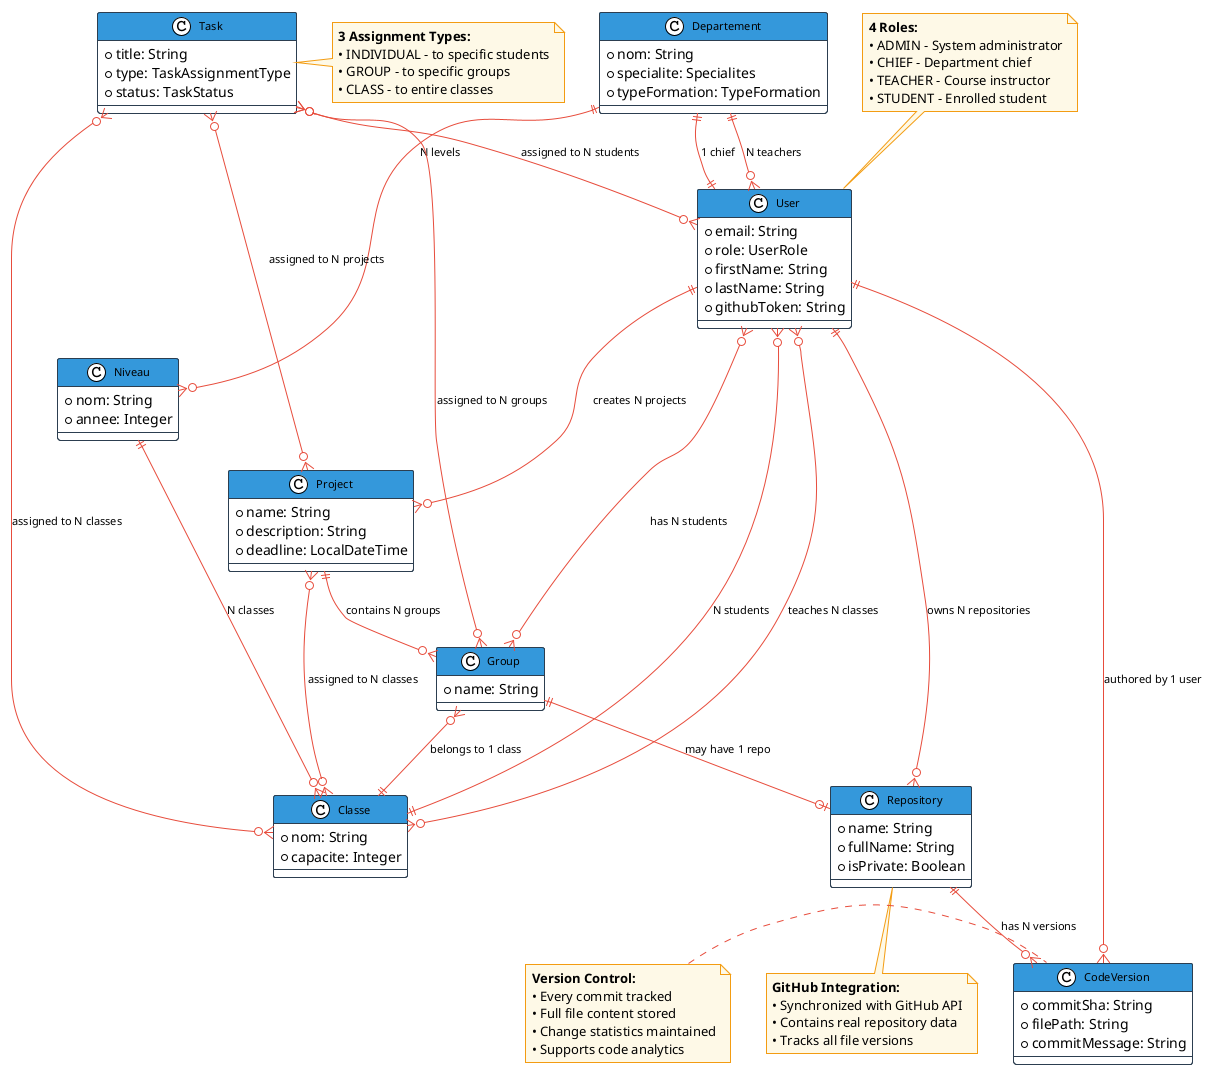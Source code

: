 @startuml EspritHub Entity Relationships

!theme plain
skinparam {
  ClassBackgroundColor #ffffff
  ClassBorderColor #2c3e50
  ClassHeaderBackgroundColor #3498db
  ClassHeaderFontColor #ffffff
  ArrowColor #e74c3c
  ArrowFontSize 11
  ClassFontSize 11
  PackageFontSize 13
  PackageBackgroundColor #ecf0f1
  PackageBorderColor #95a5a6
  NoteBorderColor #f39c12
  NoteBackgroundColor #fef9e7
}

' Core entities with key attributes only
class User {
  +email: String
  +role: UserRole
  +firstName: String
  +lastName: String
  +githubToken: String
}

class Departement {
  +nom: String
  +specialite: Specialites
  +typeFormation: TypeFormation
}

class Niveau {
  +nom: String
  +annee: Integer
}

class Classe {
  +nom: String
  +capacite: Integer
}

class Project {
  +name: String
  +description: String
  +deadline: LocalDateTime
}

class Group {
  +name: String
}

class Task {
  +title: String
  +type: TaskAssignmentType
  +status: TaskStatus
}

class Repository {
  +name: String
  +fullName: String
  +isPrivate: Boolean
}

class CodeVersion {
  +commitSha: String
  +filePath: String
  +commitMessage: String
}

' Key relationship labels with cardinalities
Departement ||--|| User : "1 chief"
Departement ||--o{ User : "N teachers"
Departement ||--o{ Niveau : "N levels"

Niveau ||--o{ Classe : "N classes"

Classe ||--o{ User : "N students"
User }o--o{ Classe : "teaches N classes"

User ||--o{ Project : "creates N projects"
Project }o--o{ Classe : "assigned to N classes"
Project ||--o{ Group : "contains N groups"

Group }o--|| Classe : "belongs to 1 class"
Group }o--o{ User : "has N students"
Group ||--o| Repository : "may have 1 repo"

User ||--o{ Repository : "owns N repositories"
Repository ||--o{ CodeVersion : "has N versions"
CodeVersion }o--|| User : "authored by 1 user"

Task }o--o{ Project : "assigned to N projects"
Task }o--o{ Group : "assigned to N groups"
Task }o--o{ User : "assigned to N students"
Task }o--o{ Classe : "assigned to N classes"

' Notes explaining key concepts
note top of User
  **4 Roles:**
  • ADMIN - System administrator
  • CHIEF - Department chief
  • TEACHER - Course instructor
  • STUDENT - Enrolled student
end note

note bottom of Repository
  **GitHub Integration:**
  • Synchronized with GitHub API
  • Contains real repository data
  • Tracks all file versions
end note

note right of Task
  **3 Assignment Types:**
  • INDIVIDUAL - to specific students
  • GROUP - to specific groups
  • CLASS - to entire classes
end note

note left of CodeVersion
  **Version Control:**
  • Every commit tracked
  • Full file content stored
  • Change statistics maintained
  • Supports code analytics
end note

@enduml
